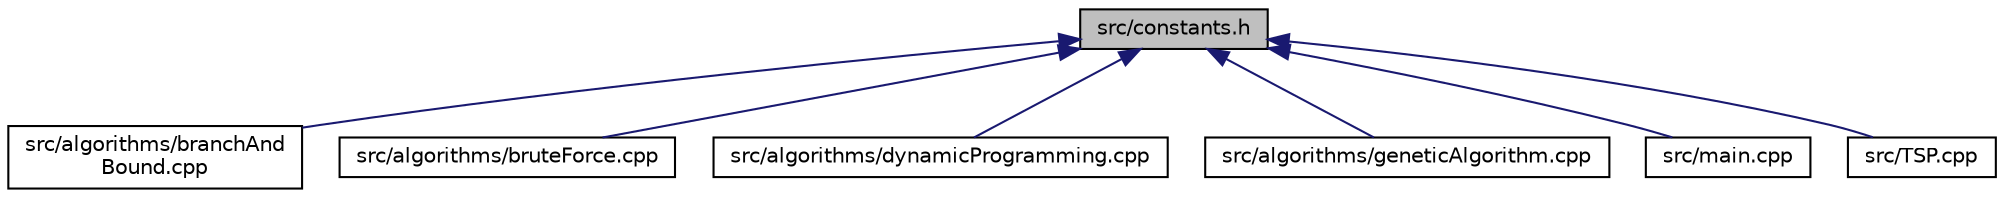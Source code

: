 digraph "src/constants.h"
{
  edge [fontname="Helvetica",fontsize="10",labelfontname="Helvetica",labelfontsize="10"];
  node [fontname="Helvetica",fontsize="10",shape=record];
  Node1 [label="src/constants.h",height=0.2,width=0.4,color="black", fillcolor="grey75", style="filled", fontcolor="black"];
  Node1 -> Node2 [dir="back",color="midnightblue",fontsize="10",style="solid",fontname="Helvetica"];
  Node2 [label="src/algorithms/branchAnd\lBound.cpp",height=0.2,width=0.4,color="black", fillcolor="white", style="filled",URL="$branchAndBound_8cpp.html"];
  Node1 -> Node3 [dir="back",color="midnightblue",fontsize="10",style="solid",fontname="Helvetica"];
  Node3 [label="src/algorithms/bruteForce.cpp",height=0.2,width=0.4,color="black", fillcolor="white", style="filled",URL="$bruteForce_8cpp.html"];
  Node1 -> Node4 [dir="back",color="midnightblue",fontsize="10",style="solid",fontname="Helvetica"];
  Node4 [label="src/algorithms/dynamicProgramming.cpp",height=0.2,width=0.4,color="black", fillcolor="white", style="filled",URL="$dynamicProgramming_8cpp.html"];
  Node1 -> Node5 [dir="back",color="midnightblue",fontsize="10",style="solid",fontname="Helvetica"];
  Node5 [label="src/algorithms/geneticAlgorithm.cpp",height=0.2,width=0.4,color="black", fillcolor="white", style="filled",URL="$geneticAlgorithm_8cpp.html"];
  Node1 -> Node6 [dir="back",color="midnightblue",fontsize="10",style="solid",fontname="Helvetica"];
  Node6 [label="src/main.cpp",height=0.2,width=0.4,color="black", fillcolor="white", style="filled",URL="$main_8cpp.html"];
  Node1 -> Node7 [dir="back",color="midnightblue",fontsize="10",style="solid",fontname="Helvetica"];
  Node7 [label="src/TSP.cpp",height=0.2,width=0.4,color="black", fillcolor="white", style="filled",URL="$TSP_8cpp.html"];
}
